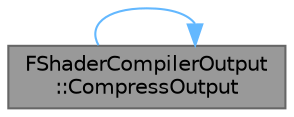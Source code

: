 digraph "FShaderCompilerOutput::CompressOutput"
{
 // INTERACTIVE_SVG=YES
 // LATEX_PDF_SIZE
  bgcolor="transparent";
  edge [fontname=Helvetica,fontsize=10,labelfontname=Helvetica,labelfontsize=10];
  node [fontname=Helvetica,fontsize=10,shape=box,height=0.2,width=0.4];
  rankdir="LR";
  Node1 [id="Node000001",label="FShaderCompilerOutput\l::CompressOutput",height=0.2,width=0.4,color="gray40", fillcolor="grey60", style="filled", fontcolor="black",tooltip="Calls GenerateOutputHash() before the compression, replaces FShaderCode with the compressed data (if ..."];
  Node1 -> Node1 [id="edge1_Node000001_Node000001",color="steelblue1",style="solid",tooltip=" "];
}

